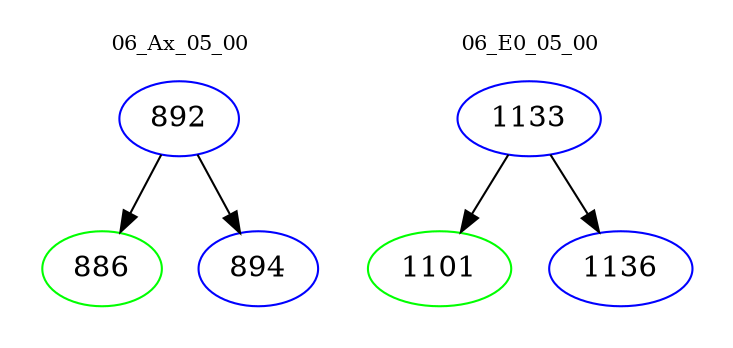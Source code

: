 digraph{
subgraph cluster_0 {
color = white
label = "06_Ax_05_00";
fontsize=10;
T0_892 [label="892", color="blue"]
T0_892 -> T0_886 [color="black"]
T0_886 [label="886", color="green"]
T0_892 -> T0_894 [color="black"]
T0_894 [label="894", color="blue"]
}
subgraph cluster_1 {
color = white
label = "06_E0_05_00";
fontsize=10;
T1_1133 [label="1133", color="blue"]
T1_1133 -> T1_1101 [color="black"]
T1_1101 [label="1101", color="green"]
T1_1133 -> T1_1136 [color="black"]
T1_1136 [label="1136", color="blue"]
}
}
